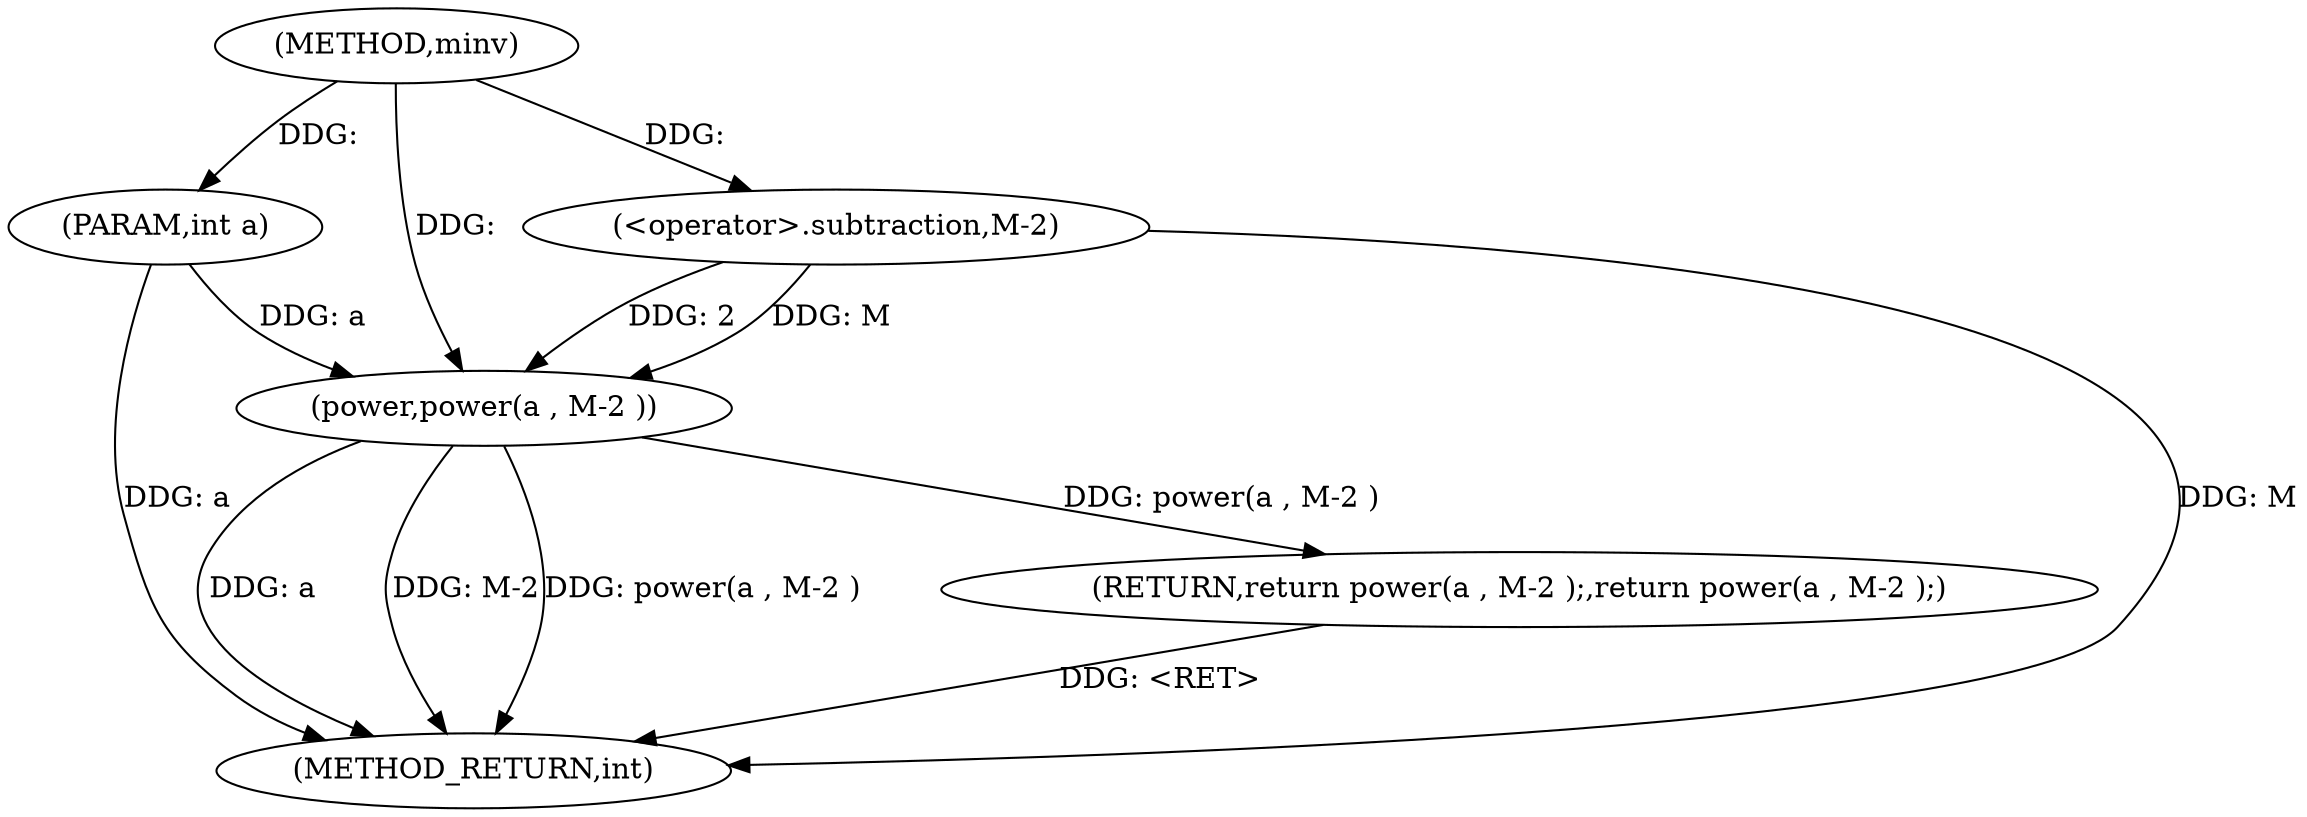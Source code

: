 digraph "minv" {  
"1000133" [label = "(METHOD,minv)" ]
"1000142" [label = "(METHOD_RETURN,int)" ]
"1000134" [label = "(PARAM,int a)" ]
"1000136" [label = "(RETURN,return power(a , M-2 );,return power(a , M-2 );)" ]
"1000137" [label = "(power,power(a , M-2 ))" ]
"1000139" [label = "(<operator>.subtraction,M-2)" ]
  "1000136" -> "1000142"  [ label = "DDG: <RET>"] 
  "1000134" -> "1000142"  [ label = "DDG: a"] 
  "1000137" -> "1000142"  [ label = "DDG: a"] 
  "1000137" -> "1000142"  [ label = "DDG: M-2"] 
  "1000137" -> "1000142"  [ label = "DDG: power(a , M-2 )"] 
  "1000139" -> "1000142"  [ label = "DDG: M"] 
  "1000133" -> "1000134"  [ label = "DDG: "] 
  "1000137" -> "1000136"  [ label = "DDG: power(a , M-2 )"] 
  "1000134" -> "1000137"  [ label = "DDG: a"] 
  "1000133" -> "1000137"  [ label = "DDG: "] 
  "1000139" -> "1000137"  [ label = "DDG: 2"] 
  "1000139" -> "1000137"  [ label = "DDG: M"] 
  "1000133" -> "1000139"  [ label = "DDG: "] 
}
